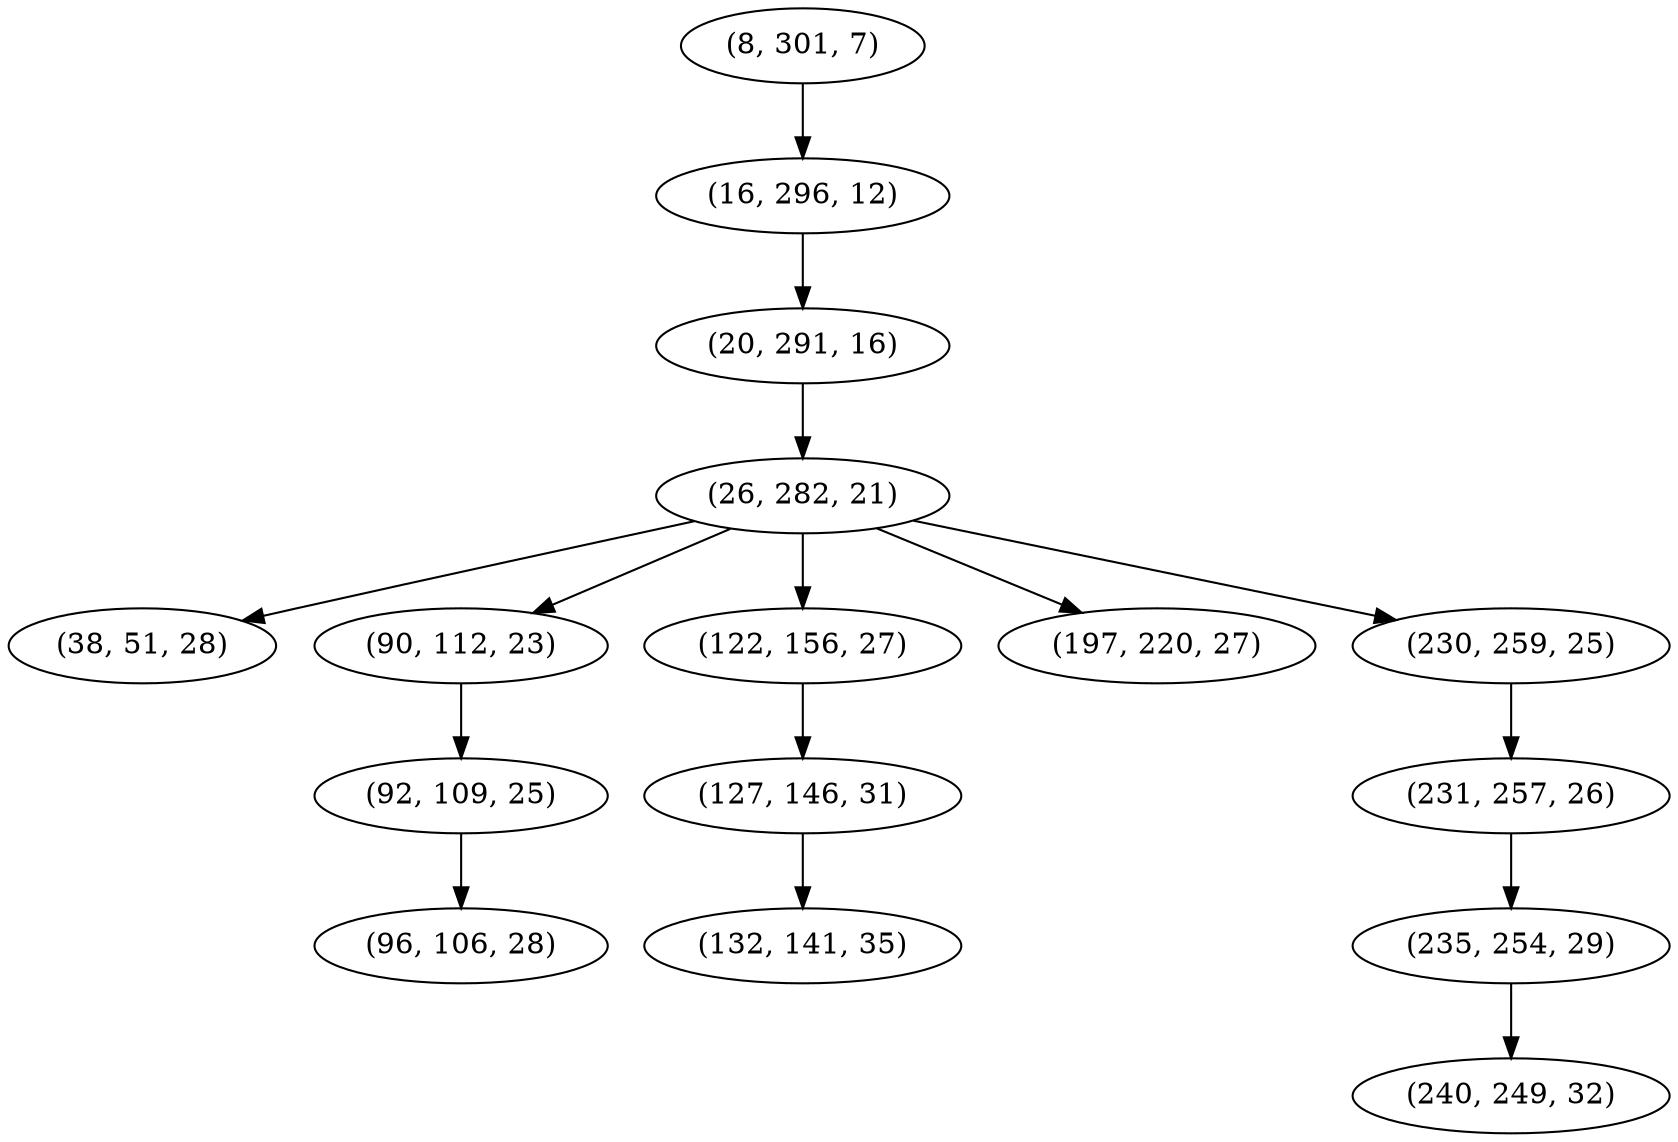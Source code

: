 digraph tree {
    "(8, 301, 7)";
    "(16, 296, 12)";
    "(20, 291, 16)";
    "(26, 282, 21)";
    "(38, 51, 28)";
    "(90, 112, 23)";
    "(92, 109, 25)";
    "(96, 106, 28)";
    "(122, 156, 27)";
    "(127, 146, 31)";
    "(132, 141, 35)";
    "(197, 220, 27)";
    "(230, 259, 25)";
    "(231, 257, 26)";
    "(235, 254, 29)";
    "(240, 249, 32)";
    "(8, 301, 7)" -> "(16, 296, 12)";
    "(16, 296, 12)" -> "(20, 291, 16)";
    "(20, 291, 16)" -> "(26, 282, 21)";
    "(26, 282, 21)" -> "(38, 51, 28)";
    "(26, 282, 21)" -> "(90, 112, 23)";
    "(26, 282, 21)" -> "(122, 156, 27)";
    "(26, 282, 21)" -> "(197, 220, 27)";
    "(26, 282, 21)" -> "(230, 259, 25)";
    "(90, 112, 23)" -> "(92, 109, 25)";
    "(92, 109, 25)" -> "(96, 106, 28)";
    "(122, 156, 27)" -> "(127, 146, 31)";
    "(127, 146, 31)" -> "(132, 141, 35)";
    "(230, 259, 25)" -> "(231, 257, 26)";
    "(231, 257, 26)" -> "(235, 254, 29)";
    "(235, 254, 29)" -> "(240, 249, 32)";
}
